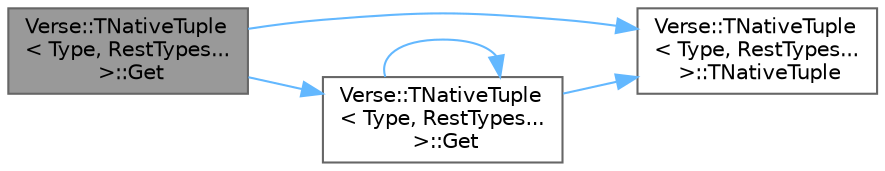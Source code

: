 digraph "Verse::TNativeTuple&lt; Type, RestTypes... &gt;::Get"
{
 // INTERACTIVE_SVG=YES
 // LATEX_PDF_SIZE
  bgcolor="transparent";
  edge [fontname=Helvetica,fontsize=10,labelfontname=Helvetica,labelfontsize=10];
  node [fontname=Helvetica,fontsize=10,shape=box,height=0.2,width=0.4];
  rankdir="LR";
  Node1 [id="Node000001",label="Verse::TNativeTuple\l\< Type, RestTypes...\l \>::Get",height=0.2,width=0.4,color="gray40", fillcolor="grey60", style="filled", fontcolor="black",tooltip=" "];
  Node1 -> Node2 [id="edge1_Node000001_Node000002",color="steelblue1",style="solid",tooltip=" "];
  Node2 [id="Node000002",label="Verse::TNativeTuple\l\< Type, RestTypes...\l \>::TNativeTuple",height=0.2,width=0.4,color="grey40", fillcolor="white", style="filled",URL="$d4/d0a/structVerse_1_1TNativeTuple_3_01Type_00_01RestTypes_8_8_8_01_4.html#a1d1ba523112f2a43b41caaaddf9d8eea",tooltip=" "];
  Node1 -> Node3 [id="edge2_Node000001_Node000003",color="steelblue1",style="solid",tooltip=" "];
  Node3 [id="Node000003",label="Verse::TNativeTuple\l\< Type, RestTypes...\l \>::Get",height=0.2,width=0.4,color="grey40", fillcolor="white", style="filled",URL="$d4/d0a/structVerse_1_1TNativeTuple_3_01Type_00_01RestTypes_8_8_8_01_4.html#a8bc2c3cfc00761c990f2f62bf3bcbf36",tooltip=" "];
  Node3 -> Node2 [id="edge3_Node000003_Node000002",color="steelblue1",style="solid",tooltip=" "];
  Node3 -> Node3 [id="edge4_Node000003_Node000003",color="steelblue1",style="solid",tooltip=" "];
}
